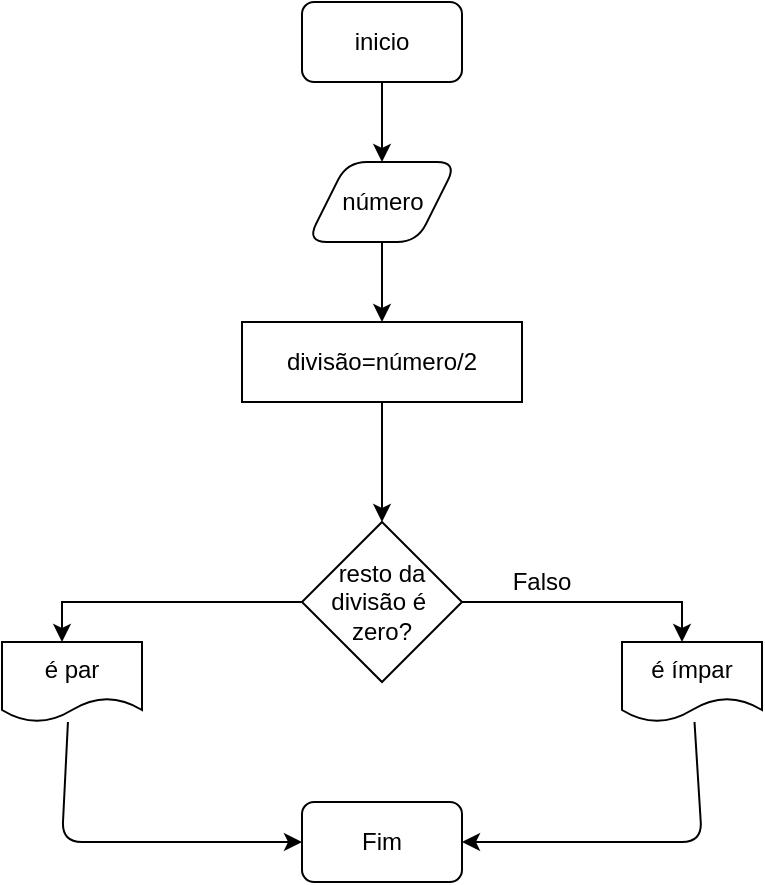 <mxfile version="14.4.6" type="github">
  <diagram id="gzyLUUDbIszaVNEKXAy5" name="Page-1">
    <mxGraphModel dx="868" dy="482" grid="1" gridSize="10" guides="1" tooltips="1" connect="1" arrows="1" fold="1" page="1" pageScale="1" pageWidth="827" pageHeight="1169" math="0" shadow="0">
      <root>
        <mxCell id="0" />
        <mxCell id="1" parent="0" />
        <mxCell id="yRfyFrsxwkreZDPz5vG3-6" value="" style="edgeStyle=orthogonalEdgeStyle;rounded=0;orthogonalLoop=1;jettySize=auto;html=1;" edge="1" parent="1" source="yRfyFrsxwkreZDPz5vG3-2" target="yRfyFrsxwkreZDPz5vG3-5">
          <mxGeometry relative="1" as="geometry" />
        </mxCell>
        <mxCell id="yRfyFrsxwkreZDPz5vG3-2" value="inicio" style="rounded=1;whiteSpace=wrap;html=1;" vertex="1" parent="1">
          <mxGeometry x="360" y="40" width="80" height="40" as="geometry" />
        </mxCell>
        <mxCell id="yRfyFrsxwkreZDPz5vG3-5" value="número" style="shape=parallelogram;perimeter=parallelogramPerimeter;whiteSpace=wrap;html=1;fixedSize=1;rounded=1;" vertex="1" parent="1">
          <mxGeometry x="362.5" y="120" width="75" height="40" as="geometry" />
        </mxCell>
        <mxCell id="yRfyFrsxwkreZDPz5vG3-13" value="" style="edgeStyle=orthogonalEdgeStyle;rounded=0;orthogonalLoop=1;jettySize=auto;html=1;" edge="1" parent="1" source="yRfyFrsxwkreZDPz5vG3-11" target="yRfyFrsxwkreZDPz5vG3-12">
          <mxGeometry relative="1" as="geometry" />
        </mxCell>
        <mxCell id="yRfyFrsxwkreZDPz5vG3-11" value="divisão=número/2" style="rounded=0;whiteSpace=wrap;html=1;" vertex="1" parent="1">
          <mxGeometry x="330" y="200" width="140" height="40" as="geometry" />
        </mxCell>
        <mxCell id="yRfyFrsxwkreZDPz5vG3-15" value="" style="edgeStyle=orthogonalEdgeStyle;rounded=0;orthogonalLoop=1;jettySize=auto;html=1;" edge="1" parent="1" source="yRfyFrsxwkreZDPz5vG3-12" target="yRfyFrsxwkreZDPz5vG3-14">
          <mxGeometry relative="1" as="geometry">
            <Array as="points">
              <mxPoint x="550" y="340" />
            </Array>
          </mxGeometry>
        </mxCell>
        <mxCell id="yRfyFrsxwkreZDPz5vG3-18" value="" style="edgeStyle=orthogonalEdgeStyle;rounded=0;orthogonalLoop=1;jettySize=auto;html=1;" edge="1" parent="1" source="yRfyFrsxwkreZDPz5vG3-12" target="yRfyFrsxwkreZDPz5vG3-17">
          <mxGeometry relative="1" as="geometry">
            <Array as="points">
              <mxPoint x="240" y="340" />
            </Array>
          </mxGeometry>
        </mxCell>
        <mxCell id="yRfyFrsxwkreZDPz5vG3-12" value="resto da divisão é&amp;nbsp;&lt;br&gt;zero?" style="rhombus;whiteSpace=wrap;html=1;rounded=0;" vertex="1" parent="1">
          <mxGeometry x="360" y="300" width="80" height="80" as="geometry" />
        </mxCell>
        <mxCell id="yRfyFrsxwkreZDPz5vG3-14" value="é ímpar" style="shape=document;whiteSpace=wrap;html=1;boundedLbl=1;rounded=0;" vertex="1" parent="1">
          <mxGeometry x="520" y="360" width="70" height="40" as="geometry" />
        </mxCell>
        <mxCell id="yRfyFrsxwkreZDPz5vG3-16" value="Falso" style="text;html=1;strokeColor=none;fillColor=none;align=center;verticalAlign=middle;whiteSpace=wrap;rounded=0;" vertex="1" parent="1">
          <mxGeometry x="460" y="320" width="40" height="20" as="geometry" />
        </mxCell>
        <mxCell id="yRfyFrsxwkreZDPz5vG3-17" value="é par" style="shape=document;whiteSpace=wrap;html=1;boundedLbl=1;rounded=0;" vertex="1" parent="1">
          <mxGeometry x="210" y="360" width="70" height="40" as="geometry" />
        </mxCell>
        <mxCell id="yRfyFrsxwkreZDPz5vG3-19" value="Fim" style="rounded=1;whiteSpace=wrap;html=1;" vertex="1" parent="1">
          <mxGeometry x="360" y="440" width="80" height="40" as="geometry" />
        </mxCell>
        <mxCell id="yRfyFrsxwkreZDPz5vG3-20" value="" style="endArrow=classic;html=1;entryX=0;entryY=0.5;entryDx=0;entryDy=0;exitX=0.471;exitY=1;exitDx=0;exitDy=0;exitPerimeter=0;" edge="1" parent="1" source="yRfyFrsxwkreZDPz5vG3-17" target="yRfyFrsxwkreZDPz5vG3-19">
          <mxGeometry width="50" height="50" relative="1" as="geometry">
            <mxPoint x="390" y="360" as="sourcePoint" />
            <mxPoint x="440" y="310" as="targetPoint" />
            <Array as="points">
              <mxPoint x="240" y="460" />
            </Array>
          </mxGeometry>
        </mxCell>
        <mxCell id="yRfyFrsxwkreZDPz5vG3-21" value="" style="endArrow=classic;html=1;entryX=1;entryY=0.5;entryDx=0;entryDy=0;" edge="1" parent="1" source="yRfyFrsxwkreZDPz5vG3-14" target="yRfyFrsxwkreZDPz5vG3-19">
          <mxGeometry width="50" height="50" relative="1" as="geometry">
            <mxPoint x="252.97" y="410" as="sourcePoint" />
            <mxPoint x="370" y="470" as="targetPoint" />
            <Array as="points">
              <mxPoint x="560" y="460" />
            </Array>
          </mxGeometry>
        </mxCell>
        <mxCell id="yRfyFrsxwkreZDPz5vG3-22" value="" style="endArrow=classic;html=1;entryX=0.5;entryY=0;entryDx=0;entryDy=0;exitX=0.5;exitY=1;exitDx=0;exitDy=0;" edge="1" parent="1" source="yRfyFrsxwkreZDPz5vG3-5" target="yRfyFrsxwkreZDPz5vG3-11">
          <mxGeometry width="50" height="50" relative="1" as="geometry">
            <mxPoint x="390" y="260" as="sourcePoint" />
            <mxPoint x="440" y="210" as="targetPoint" />
          </mxGeometry>
        </mxCell>
      </root>
    </mxGraphModel>
  </diagram>
</mxfile>
